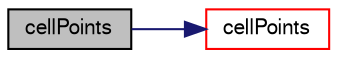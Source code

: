 digraph "cellPoints"
{
  bgcolor="transparent";
  edge [fontname="FreeSans",fontsize="10",labelfontname="FreeSans",labelfontsize="10"];
  node [fontname="FreeSans",fontsize="10",shape=record];
  rankdir="LR";
  Node52772 [label="cellPoints",height=0.2,width=0.4,color="black", fillcolor="grey75", style="filled", fontcolor="black"];
  Node52772 -> Node52773 [color="midnightblue",fontsize="10",style="solid",fontname="FreeSans"];
  Node52773 [label="cellPoints",height=0.2,width=0.4,color="red",URL="$a27530.html#aa5b91fb2565748db19aecddd8e7d8dcd"];
}
